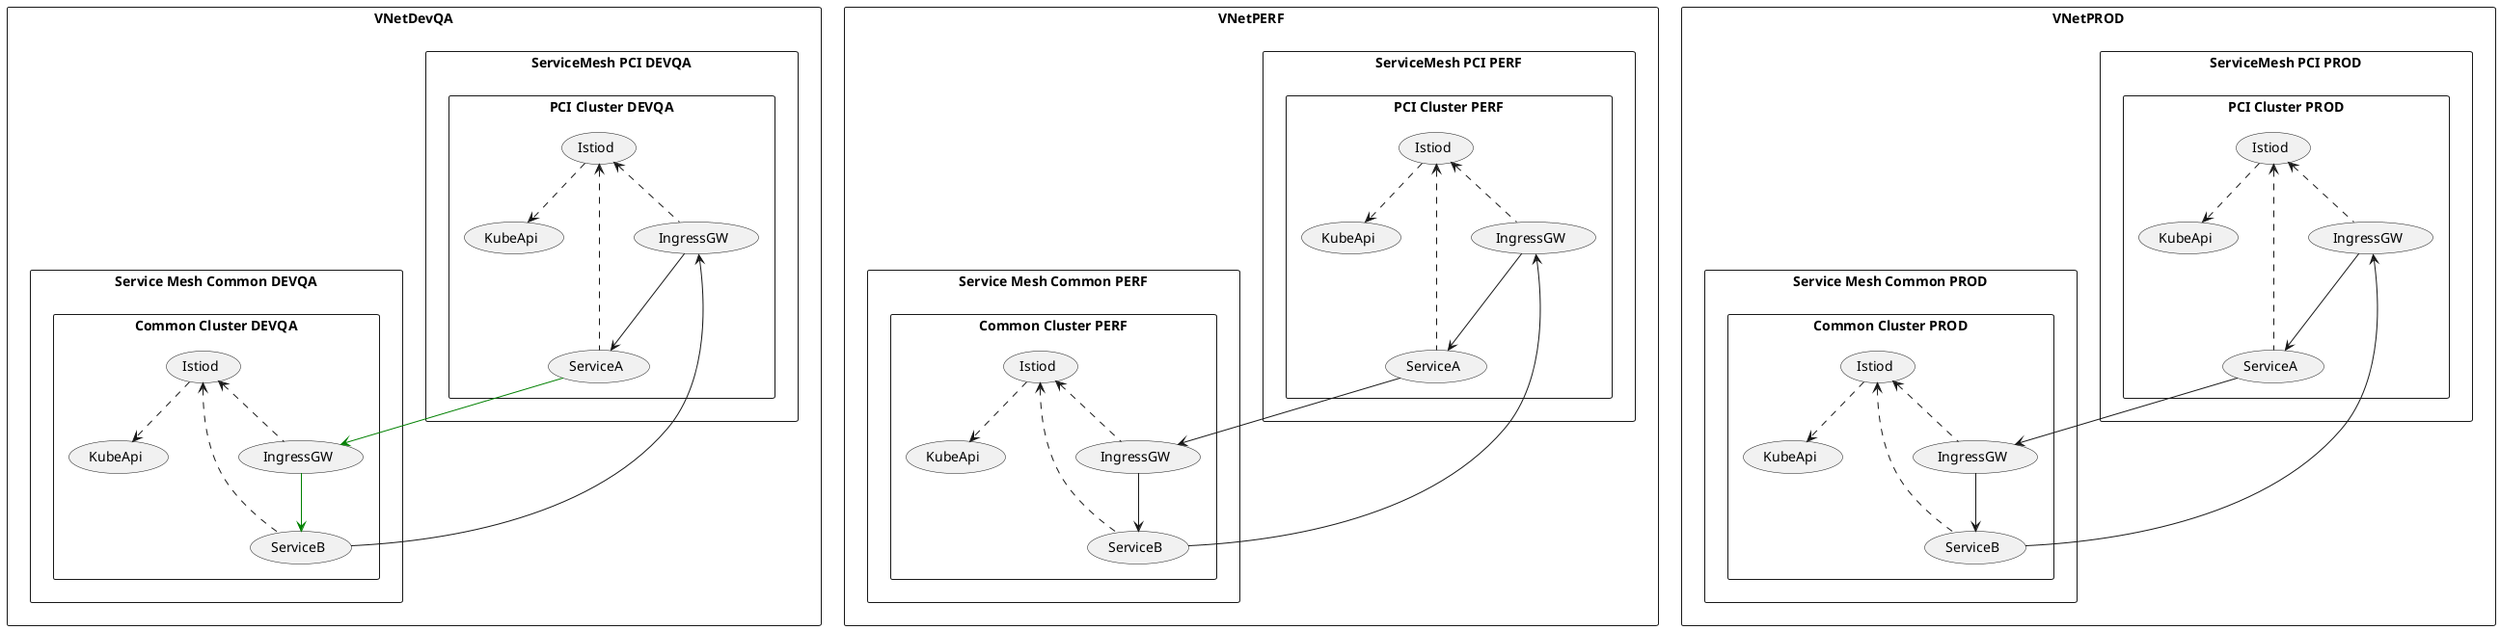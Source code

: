 @startuml full
rectangle VNetDevQA {
rectangle "ServiceMesh PCI DEVQA" {
rectangle "PCI Cluster DEVQA" {
  usecase "KubeApi" as KubeapiPCIDEVQA
  usecase "Istiod" as IstiodPCIDEVQA
  usecase "ServiceA" as ServiceAPCIDEVQA
  usecase "IngressGW" as IngressGWPCIDEVQA
}
}
rectangle "Service Mesh Common DEVQA" {
rectangle "Common Cluster DEVQA" {
  usecase "KubeApi" as KubeapiCommonDEVQA
  usecase "Istiod" as IstiodCommonDEVQA
  usecase "ServiceB" as ServiceBCommonDEVQA
  usecase "IngressGW" as IngressGWCommonDEVQA
}
}
ServiceAPCIDEVQA -[#Green]-> IngressGWCommonDEVQA
ServiceBCommonDEVQA --> IngressGWPCIDEVQA
IngressGWPCIDEVQA --> ServiceAPCIDEVQA
IngressGWCommonDEVQA -[#Green]-> ServiceBCommonDEVQA
IstiodPCIDEVQA ..> KubeapiPCIDEVQA
IstiodCommonDEVQA ..> KubeapiCommonDEVQA
IstiodPCIDEVQA <.. ServiceAPCIDEVQA
IstiodPCIDEVQA <.. IngressGWPCIDEVQA
IstiodCommonDEVQA <.. ServiceBCommonDEVQA
IstiodCommonDEVQA <.. IngressGWCommonDEVQA
}
rectangle VNetPERF {
rectangle "ServiceMesh PCI PERF" {
rectangle "PCI Cluster PERF" {
  usecase "KubeApi" as KubeapiPCIPERF
  usecase "Istiod" as IstiodPCIPERF
  usecase "ServiceA" as ServiceAPCIPERF
  usecase "IngressGW" as IngressGWPCIPERF
}
}
rectangle "Service Mesh Common PERF" {
rectangle "Common Cluster PERF" {
  usecase "KubeApi" as KubeapiCommonPERF
  usecase "Istiod" as IstiodCommonPERF
  usecase "ServiceB" as ServiceBCommonPERF
  usecase "IngressGW" as IngressGWCommonPERF
}
}
ServiceAPCIPERF --> IngressGWCommonPERF
ServiceBCommonPERF --> IngressGWPCIPERF
IngressGWPCIPERF --> ServiceAPCIPERF
IngressGWCommonPERF --> ServiceBCommonPERF
IstiodPCIPERF ..> KubeapiPCIPERF
IstiodCommonPERF ..> KubeapiCommonPERF
IstiodPCIPERF <.. ServiceAPCIPERF
IstiodPCIPERF <.. IngressGWPCIPERF
IstiodCommonPERF <.. ServiceBCommonPERF
IstiodCommonPERF <.. IngressGWCommonPERF
}
rectangle VNetPROD {
rectangle "ServiceMesh PCI PROD" {
rectangle "PCI Cluster PROD" {
  usecase "KubeApi" as KubeapiPCIPROD
  usecase "Istiod" as IstiodPCIPROD
  usecase "ServiceA" as ServiceAPCIPROD
  usecase "IngressGW" as IngressGWPCIPROD
}
}
rectangle "Service Mesh Common PROD" {
rectangle "Common Cluster PROD" {
  usecase "KubeApi" as KubeapiCommonPROD
  usecase "Istiod" as IstiodCommonPROD
  usecase "ServiceB" as ServiceBCommonPROD
  usecase "IngressGW" as IngressGWCommonPROD
}
}
ServiceAPCIPROD --> IngressGWCommonPROD
ServiceBCommonPROD --> IngressGWPCIPROD
IngressGWPCIPROD --> ServiceAPCIPROD
IngressGWCommonPROD --> ServiceBCommonPROD
IstiodPCIPROD ..> KubeapiPCIPROD
IstiodCommonPROD ..> KubeapiCommonPROD
IstiodPCIPROD <.. ServiceAPCIPROD
IstiodPCIPROD <.. IngressGWPCIPROD
IstiodCommonPROD <.. ServiceBCommonPROD
IstiodCommonPROD <.. IngressGWCommonPROD
}
@enduml